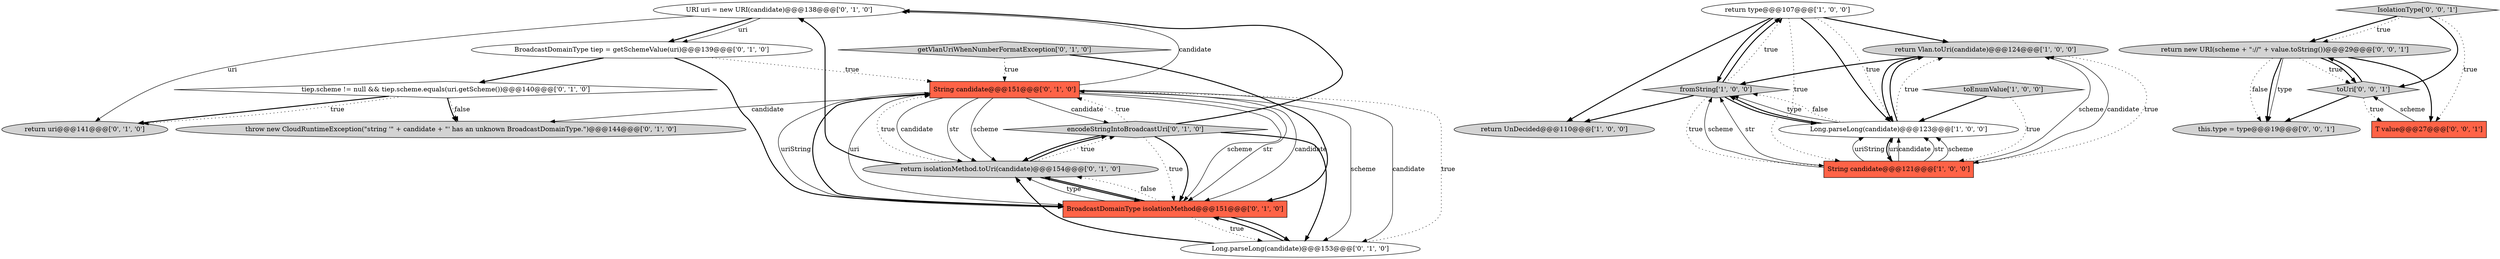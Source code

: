 digraph {
17 [style = filled, label = "tiep.scheme != null && tiep.scheme.equals(uri.getScheme())@@@140@@@['0', '1', '0']", fillcolor = white, shape = diamond image = "AAA0AAABBB2BBB"];
13 [style = filled, label = "URI uri = new URI(candidate)@@@138@@@['0', '1', '0']", fillcolor = white, shape = ellipse image = "AAA0AAABBB2BBB"];
5 [style = filled, label = "return UnDecided@@@110@@@['1', '0', '0']", fillcolor = lightgray, shape = ellipse image = "AAA0AAABBB1BBB"];
21 [style = filled, label = "this.type = type@@@19@@@['0', '0', '1']", fillcolor = lightgray, shape = ellipse image = "AAA0AAABBB3BBB"];
3 [style = filled, label = "return type@@@107@@@['1', '0', '0']", fillcolor = white, shape = ellipse image = "AAA0AAABBB1BBB"];
11 [style = filled, label = "encodeStringIntoBroadcastUri['0', '1', '0']", fillcolor = lightgray, shape = diamond image = "AAA0AAABBB2BBB"];
16 [style = filled, label = "return uri@@@141@@@['0', '1', '0']", fillcolor = lightgray, shape = ellipse image = "AAA0AAABBB2BBB"];
12 [style = filled, label = "BroadcastDomainType tiep = getSchemeValue(uri)@@@139@@@['0', '1', '0']", fillcolor = white, shape = ellipse image = "AAA0AAABBB2BBB"];
19 [style = filled, label = "return new URI(scheme + \"://\" + value.toString())@@@29@@@['0', '0', '1']", fillcolor = lightgray, shape = ellipse image = "AAA0AAABBB3BBB"];
18 [style = filled, label = "toUri['0', '0', '1']", fillcolor = lightgray, shape = diamond image = "AAA0AAABBB3BBB"];
20 [style = filled, label = "T value@@@27@@@['0', '0', '1']", fillcolor = tomato, shape = box image = "AAA0AAABBB3BBB"];
22 [style = filled, label = "IsolationType['0', '0', '1']", fillcolor = lightgray, shape = diamond image = "AAA0AAABBB3BBB"];
7 [style = filled, label = "String candidate@@@151@@@['0', '1', '0']", fillcolor = tomato, shape = box image = "AAA0AAABBB2BBB"];
8 [style = filled, label = "Long.parseLong(candidate)@@@153@@@['0', '1', '0']", fillcolor = white, shape = ellipse image = "AAA1AAABBB2BBB"];
2 [style = filled, label = "return Vlan.toUri(candidate)@@@124@@@['1', '0', '0']", fillcolor = lightgray, shape = ellipse image = "AAA0AAABBB1BBB"];
15 [style = filled, label = "getVlanUriWhenNumberFormatException['0', '1', '0']", fillcolor = lightgray, shape = diamond image = "AAA0AAABBB2BBB"];
10 [style = filled, label = "BroadcastDomainType isolationMethod@@@151@@@['0', '1', '0']", fillcolor = tomato, shape = box image = "AAA1AAABBB2BBB"];
4 [style = filled, label = "fromString['1', '0', '0']", fillcolor = lightgray, shape = diamond image = "AAA0AAABBB1BBB"];
0 [style = filled, label = "String candidate@@@121@@@['1', '0', '0']", fillcolor = tomato, shape = box image = "AAA0AAABBB1BBB"];
6 [style = filled, label = "toEnumValue['1', '0', '0']", fillcolor = lightgray, shape = diamond image = "AAA0AAABBB1BBB"];
9 [style = filled, label = "return isolationMethod.toUri(candidate)@@@154@@@['0', '1', '0']", fillcolor = lightgray, shape = ellipse image = "AAA1AAABBB2BBB"];
1 [style = filled, label = "Long.parseLong(candidate)@@@123@@@['1', '0', '0']", fillcolor = white, shape = ellipse image = "AAA0AAABBB1BBB"];
14 [style = filled, label = "throw new CloudRuntimeException(\"string '\" + candidate + \"' has an unknown BroadcastDomainType.\")@@@144@@@['0', '1', '0']", fillcolor = lightgray, shape = ellipse image = "AAA0AAABBB2BBB"];
0->2 [style = solid, label="scheme"];
0->4 [style = solid, label="scheme"];
2->4 [style = bold, label=""];
3->1 [style = dotted, label="true"];
22->20 [style = dotted, label="true"];
17->14 [style = bold, label=""];
4->0 [style = dotted, label="true"];
3->1 [style = bold, label=""];
1->4 [style = solid, label="type"];
12->10 [style = bold, label=""];
13->12 [style = bold, label=""];
7->13 [style = solid, label="candidate"];
7->8 [style = solid, label="scheme"];
2->1 [style = bold, label=""];
18->21 [style = bold, label=""];
15->7 [style = dotted, label="true"];
7->10 [style = solid, label="scheme"];
17->16 [style = bold, label=""];
4->3 [style = bold, label=""];
0->1 [style = solid, label="uri"];
1->2 [style = bold, label=""];
0->1 [style = solid, label="candidate"];
10->9 [style = dotted, label="false"];
19->18 [style = dotted, label="true"];
12->7 [style = dotted, label="true"];
18->20 [style = dotted, label="true"];
11->10 [style = dotted, label="true"];
1->4 [style = dotted, label="false"];
7->10 [style = solid, label="str"];
7->10 [style = solid, label="candidate"];
9->11 [style = dotted, label="true"];
4->1 [style = bold, label=""];
7->14 [style = solid, label="candidate"];
6->0 [style = dotted, label="true"];
10->7 [style = bold, label=""];
13->16 [style = solid, label="uri"];
10->8 [style = dotted, label="true"];
11->13 [style = bold, label=""];
1->4 [style = bold, label=""];
1->2 [style = dotted, label="true"];
7->9 [style = solid, label="candidate"];
7->11 [style = solid, label="candidate"];
19->18 [style = bold, label=""];
8->10 [style = bold, label=""];
9->10 [style = bold, label=""];
1->0 [style = bold, label=""];
22->19 [style = bold, label=""];
4->3 [style = dotted, label="true"];
17->16 [style = dotted, label="true"];
3->2 [style = bold, label=""];
0->1 [style = solid, label="str"];
10->8 [style = bold, label=""];
11->7 [style = dotted, label="true"];
8->7 [style = dotted, label="true"];
17->14 [style = dotted, label="false"];
12->17 [style = bold, label=""];
11->10 [style = bold, label=""];
11->8 [style = bold, label=""];
0->1 [style = solid, label="scheme"];
7->8 [style = solid, label="candidate"];
19->21 [style = solid, label="type"];
22->18 [style = bold, label=""];
7->10 [style = solid, label="uri"];
6->1 [style = bold, label=""];
15->10 [style = bold, label=""];
3->4 [style = bold, label=""];
13->12 [style = solid, label="uri"];
22->19 [style = dotted, label="true"];
8->9 [style = bold, label=""];
9->11 [style = bold, label=""];
10->9 [style = bold, label=""];
9->7 [style = dotted, label="true"];
19->20 [style = bold, label=""];
4->5 [style = bold, label=""];
9->13 [style = bold, label=""];
11->9 [style = bold, label=""];
0->4 [style = solid, label="str"];
0->2 [style = solid, label="candidate"];
3->5 [style = bold, label=""];
20->18 [style = solid, label="scheme"];
3->0 [style = dotted, label="true"];
19->21 [style = bold, label=""];
7->9 [style = solid, label="str"];
18->19 [style = bold, label=""];
0->1 [style = solid, label="uriString"];
10->9 [style = solid, label="type"];
19->21 [style = dotted, label="false"];
7->10 [style = solid, label="uriString"];
2->0 [style = dotted, label="true"];
7->9 [style = solid, label="scheme"];
}
